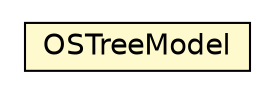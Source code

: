 #!/usr/local/bin/dot
#
# Class diagram 
# Generated by UMLGraph version R5_6_6-1-g9240c4 (http://www.umlgraph.org/)
#

digraph G {
	edge [fontname="Helvetica",fontsize=10,labelfontname="Helvetica",labelfontsize=10];
	node [fontname="Helvetica",fontsize=10,shape=plaintext];
	nodesep=0.25;
	ranksep=0.5;
	// moise.tools.OSTreeModel
	c8707 [label=<<table title="moise.tools.OSTreeModel" border="0" cellborder="1" cellspacing="0" cellpadding="2" port="p" bgcolor="lemonChiffon" href="./OSTreeModel.html">
		<tr><td><table border="0" cellspacing="0" cellpadding="1">
<tr><td align="center" balign="center"> OSTreeModel </td></tr>
		</table></td></tr>
		</table>>, URL="./OSTreeModel.html", fontname="Helvetica", fontcolor="black", fontsize=14.0];
}

